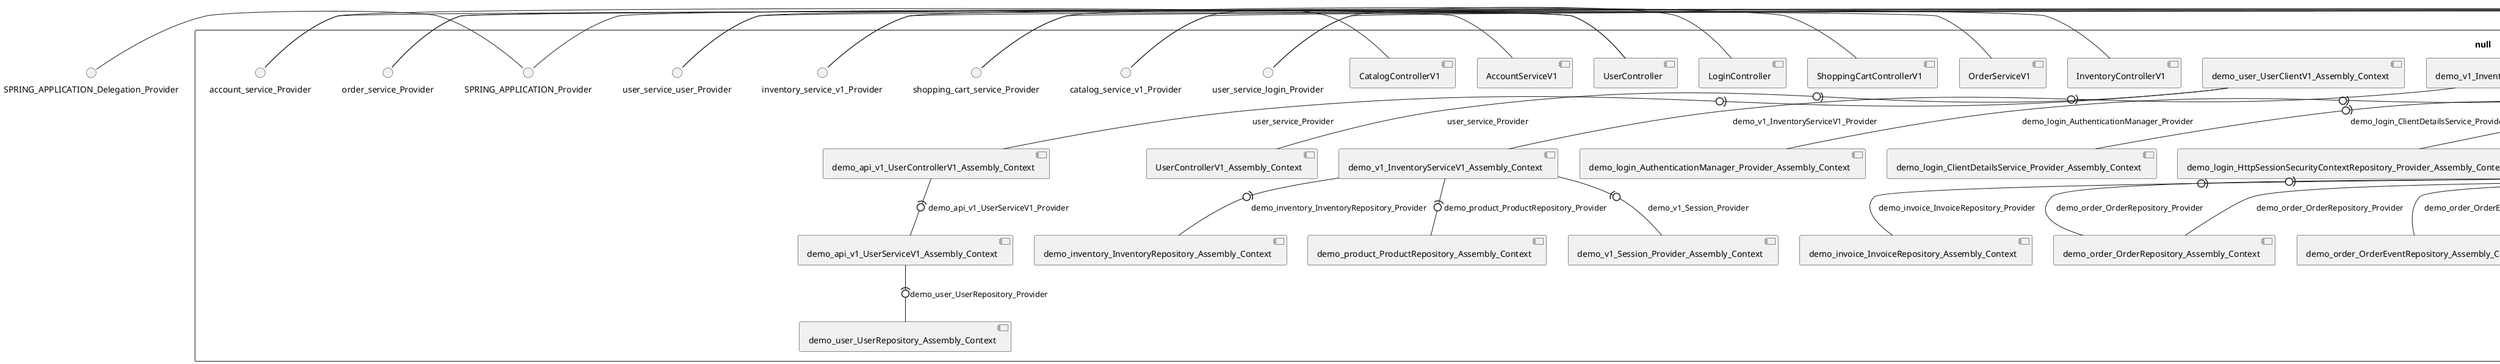 @startuml
skinparam fixCircleLabelOverlapping true
() SPRING_APPLICATION_Delegation_Provider
() account_service_Delegation_Provider
() catalog_service_v1_Delegation_Provider
() inventory_service_v1_Delegation_Provider
() order_service_Delegation_Provider
() shopping_cart_service_Delegation_Provider
() user_service_login_Delegation_Provider
() user_service_user_Delegation_Provider
component null {
SPRING_APPLICATION_Delegation_Provider - SPRING_APPLICATION_Provider
SPRING_APPLICATION_Provider - [UserController]
account_service_Delegation_Provider - account_service_Provider
account_service_Provider - [AccountServiceV1]
catalog_service_v1_Delegation_Provider - catalog_service_v1_Provider
catalog_service_v1_Provider - [CatalogControllerV1]
[demo_UserService_Assembly_Context] -(0- [demo_UserRepository_Assembly_Context] : demo_UserRepository_Provider
[demo_UserController_Assembly_Context] -(0- [demo_UserService_Assembly_Context] : demo_UserService_Provider
[demo_api_v1_AccountServiceV1_Assembly_Context] -(0- [demo_account_AccountRepository_Assembly_Context] : demo_account_AccountRepository_Provider
[demo_api_v1_AccountControllerV1_Assembly_Context] -(0- [demo_api_v1_AccountServiceV1_Assembly_Context] : demo_api_v1_AccountServiceV1_Provider
[demo_api_v1_CatalogControllerV1_Assembly_Context] -(0- [demo_api_v1_CatalogServiceV1_Assembly_Context] : demo_api_v1_CatalogServiceV1_Provider
[demo_api_v1_AccountServiceV1_Assembly_Context] -(0- [demo_api_v1_OAuth2RestTemplate_Provider_Assembly_Context] : demo_api_v1_OAuth2RestTemplate_Provider
[demo_api_v1_OrderServiceV1_Assembly_Context] -(0- [demo_api_v1_OAuth2RestTemplate_Provider_Assembly_Context] : demo_api_v1_OAuth2RestTemplate_Provider
[demo_api_v1_ShoppingCartServiceV1_Assembly_Context] -(0- [demo_api_v1_OAuth2RestTemplate_Provider_Assembly_Context] : demo_api_v1_OAuth2RestTemplate_Provider
[demo_api_v1_OrderControllerV1_Assembly_Context] -(0- [demo_api_v1_OrderServiceV1_Assembly_Context] : demo_api_v1_OrderServiceV1_Provider
[demo_api_v1_ShoppingCartServiceV1_Assembly_Context] -(0- [demo_api_v1_RestTemplate_Provider_Assembly_Context] : demo_api_v1_RestTemplate_Provider
[demo_api_v1_CatalogServiceV1_Assembly_Context] -(0- [demo_api_v1_RestTemplate_Provider_Assembly_Context] : demo_api_v1_RestTemplate_Provider
[demo_api_v1_ShoppingCartControllerV1_Assembly_Context] -(0- [demo_api_v1_ShoppingCartServiceV1_Assembly_Context] : demo_api_v1_ShoppingCartServiceV1_Provider
[demo_api_v1_UserControllerV1_Assembly_Context] -(0- [demo_api_v1_UserServiceV1_Assembly_Context] : demo_api_v1_UserServiceV1_Provider
[demo_api_v1_ShoppingCartServiceV1_Assembly_Context] -(0- [demo_cart_CartEventRepository_Assembly_Context] : demo_cart_CartEventRepository_Provider
[demo_api_v1_CatalogServiceV1_Assembly_Context] -(0- [demo_catalog_CatalogInfoRepository_Assembly_Context] : demo_catalog_CatalogInfoRepository_Provider
[demo_v1_InventoryServiceV1_Assembly_Context] -(0- [demo_inventory_InventoryRepository_Assembly_Context] : demo_inventory_InventoryRepository_Provider
[demo_config_DatabaseInitializer_Assembly_Context] -(0- [demo_invoice_InvoiceRepository_Assembly_Context] : demo_invoice_InvoiceRepository_Provider
[demo_login_LoginController_Assembly_Context] -(0- [demo_login_AuthenticationManager_Provider_Assembly_Context] : demo_login_AuthenticationManager_Provider
[demo_login_LoginController_Assembly_Context] -(0- [demo_login_ClientDetailsService_Provider_Assembly_Context] : demo_login_ClientDetailsService_Provider
[demo_login_LoginController_Assembly_Context] -(0- [demo_login_HttpSessionSecurityContextRepository_Provider_Assembly_Context] : demo_login_HttpSessionSecurityContextRepository_Provider
[demo_api_v1_OrderServiceV1_Assembly_Context] -(0- [demo_order_OrderEventRepository_Assembly_Context] : demo_order_OrderEventRepository_Provider
[demo_api_v1_OrderServiceV1_Assembly_Context] -(0- [demo_order_OrderRepository_Assembly_Context] : demo_order_OrderRepository_Provider
[demo_config_DatabaseInitializer_Assembly_Context] -(0- [demo_order_OrderRepository_Assembly_Context] : demo_order_OrderRepository_Provider
[demo_v1_InventoryServiceV1_Assembly_Context] -(0- [demo_product_ProductRepository_Assembly_Context] : demo_product_ProductRepository_Provider
[demo_api_v1_UserServiceV1_Assembly_Context] -(0- [demo_user_UserRepository_Assembly_Context] : demo_user_UserRepository_Provider
[demo_v1_InventoryControllerV1_Assembly_Context] -(0- [demo_v1_InventoryServiceV1_Assembly_Context] : demo_v1_InventoryServiceV1_Provider
[demo_v1_InventoryServiceV1_Assembly_Context] -(0- [demo_v1_Session_Provider_Assembly_Context] : demo_v1_Session_Provider
inventory_service_v1_Delegation_Provider - inventory_service_v1_Provider
inventory_service_v1_Provider - [InventoryControllerV1]
order_service_Delegation_Provider - order_service_Provider
order_service_Provider - [OrderServiceV1]
shopping_cart_service_Delegation_Provider - shopping_cart_service_Provider
shopping_cart_service_Provider - [ShoppingCartControllerV1]
[demo_user_UserClientV1_Assembly_Context] -(0- [UserControllerV1_Assembly_Context] : user_service_Provider
[demo_user_UserClientV1_Assembly_Context] -(0- [demo_api_v1_UserControllerV1_Assembly_Context] : user_service_Provider
user_service_login_Delegation_Provider - user_service_login_Provider
user_service_login_Provider - [LoginController]
user_service_user_Delegation_Provider - user_service_user_Provider
user_service_user_Provider - [UserController]
[AccountServiceV1_Assembly_Context] [[kbastani-spring-cloud-event-sourcing-example.repository#_lZlYZL8UEe6-e-j3xpF_rg]]
[CatalogControllerV1_Assembly_Context] [[kbastani-spring-cloud-event-sourcing-example.repository#_lZlYZL8UEe6-e-j3xpF_rg]]
[DatabaseInitializer_Assembly_Context] [[kbastani-spring-cloud-event-sourcing-example.repository#_lZlYZL8UEe6-e-j3xpF_rg]]
[InventoryControllerV1_Assembly_Context] [[kbastani-spring-cloud-event-sourcing-example.repository#_lZlYZL8UEe6-e-j3xpF_rg]]
[LoginController_Assembly_Context] [[kbastani-spring-cloud-event-sourcing-example.repository#_lZlYZL8UEe6-e-j3xpF_rg]]
[OrderServiceV1_Assembly_Context] [[kbastani-spring-cloud-event-sourcing-example.repository#_lZlYZL8UEe6-e-j3xpF_rg]]
[ShoppingCartControllerV1_Assembly_Context] [[kbastani-spring-cloud-event-sourcing-example.repository#_lZlYZL8UEe6-e-j3xpF_rg]]
[UserControllerV1_Assembly_Context] [[kbastani-spring-cloud-event-sourcing-example.repository#_lZlYZL8UEe6-e-j3xpF_rg]]
[UserController_Assembly_Context] [[kbastani-spring-cloud-event-sourcing-example.repository#_lZlYZL8UEe6-e-j3xpF_rg]]
[demo_UserController_Assembly_Context] [[kbastani-spring-cloud-event-sourcing-example.repository#_lZlYZL8UEe6-e-j3xpF_rg]]
[demo_UserRepository_Assembly_Context] [[kbastani-spring-cloud-event-sourcing-example.repository#_lZlYZL8UEe6-e-j3xpF_rg]]
[demo_UserService_Assembly_Context] [[kbastani-spring-cloud-event-sourcing-example.repository#_lZlYZL8UEe6-e-j3xpF_rg]]
[demo_account_AccountRepository_Assembly_Context] [[kbastani-spring-cloud-event-sourcing-example.repository#_lZlYZL8UEe6-e-j3xpF_rg]]
[demo_api_v1_AccountControllerV1_Assembly_Context] [[kbastani-spring-cloud-event-sourcing-example.repository#_lZlYZL8UEe6-e-j3xpF_rg]]
[demo_api_v1_AccountServiceV1_Assembly_Context] [[kbastani-spring-cloud-event-sourcing-example.repository#_lZlYZL8UEe6-e-j3xpF_rg]]
[demo_api_v1_CatalogControllerV1_Assembly_Context] [[kbastani-spring-cloud-event-sourcing-example.repository#_lZlYZL8UEe6-e-j3xpF_rg]]
[demo_api_v1_CatalogServiceV1_Assembly_Context] [[kbastani-spring-cloud-event-sourcing-example.repository#_lZlYZL8UEe6-e-j3xpF_rg]]
[demo_api_v1_OAuth2RestTemplate_Provider_Assembly_Context] [[kbastani-spring-cloud-event-sourcing-example.repository#_lZlYZL8UEe6-e-j3xpF_rg]]
[demo_api_v1_OrderControllerV1_Assembly_Context] [[kbastani-spring-cloud-event-sourcing-example.repository#_lZlYZL8UEe6-e-j3xpF_rg]]
[demo_api_v1_OrderServiceV1_Assembly_Context] [[kbastani-spring-cloud-event-sourcing-example.repository#_lZlYZL8UEe6-e-j3xpF_rg]]
[demo_api_v1_RestTemplate_Provider_Assembly_Context] [[kbastani-spring-cloud-event-sourcing-example.repository#_lZlYZL8UEe6-e-j3xpF_rg]]
[demo_api_v1_ShoppingCartControllerV1_Assembly_Context] [[kbastani-spring-cloud-event-sourcing-example.repository#_lZlYZL8UEe6-e-j3xpF_rg]]
[demo_api_v1_ShoppingCartServiceV1_Assembly_Context] [[kbastani-spring-cloud-event-sourcing-example.repository#_lZlYZL8UEe6-e-j3xpF_rg]]
[demo_api_v1_UserControllerV1_Assembly_Context] [[kbastani-spring-cloud-event-sourcing-example.repository#_lZlYZL8UEe6-e-j3xpF_rg]]
[demo_api_v1_UserServiceV1_Assembly_Context] [[kbastani-spring-cloud-event-sourcing-example.repository#_lZlYZL8UEe6-e-j3xpF_rg]]
[demo_cart_CartEventRepository_Assembly_Context] [[kbastani-spring-cloud-event-sourcing-example.repository#_lZlYZL8UEe6-e-j3xpF_rg]]
[demo_catalog_CatalogInfoRepository_Assembly_Context] [[kbastani-spring-cloud-event-sourcing-example.repository#_lZlYZL8UEe6-e-j3xpF_rg]]
[demo_config_DatabaseInitializer_Assembly_Context] [[kbastani-spring-cloud-event-sourcing-example.repository#_lZlYZL8UEe6-e-j3xpF_rg]]
[demo_inventory_InventoryRepository_Assembly_Context] [[kbastani-spring-cloud-event-sourcing-example.repository#_lZlYZL8UEe6-e-j3xpF_rg]]
[demo_invoice_InvoiceRepository_Assembly_Context] [[kbastani-spring-cloud-event-sourcing-example.repository#_lZlYZL8UEe6-e-j3xpF_rg]]
[demo_login_AuthenticationManager_Provider_Assembly_Context] [[kbastani-spring-cloud-event-sourcing-example.repository#_lZlYZL8UEe6-e-j3xpF_rg]]
[demo_login_ClientDetailsService_Provider_Assembly_Context] [[kbastani-spring-cloud-event-sourcing-example.repository#_lZlYZL8UEe6-e-j3xpF_rg]]
[demo_login_HttpSessionSecurityContextRepository_Provider_Assembly_Context] [[kbastani-spring-cloud-event-sourcing-example.repository#_lZlYZL8UEe6-e-j3xpF_rg]]
[demo_login_LoginController_Assembly_Context] [[kbastani-spring-cloud-event-sourcing-example.repository#_lZlYZL8UEe6-e-j3xpF_rg]]
[demo_login_UserController_Assembly_Context] [[kbastani-spring-cloud-event-sourcing-example.repository#_lZlYZL8UEe6-e-j3xpF_rg]]
[demo_order_OrderEventRepository_Assembly_Context] [[kbastani-spring-cloud-event-sourcing-example.repository#_lZlYZL8UEe6-e-j3xpF_rg]]
[demo_order_OrderRepository_Assembly_Context] [[kbastani-spring-cloud-event-sourcing-example.repository#_lZlYZL8UEe6-e-j3xpF_rg]]
[demo_product_ProductRepository_Assembly_Context] [[kbastani-spring-cloud-event-sourcing-example.repository#_lZlYZL8UEe6-e-j3xpF_rg]]
[demo_user_UserClientV1_Assembly_Context] [[kbastani-spring-cloud-event-sourcing-example.repository#_lZlYZL8UEe6-e-j3xpF_rg]]
[demo_user_UserRepository_Assembly_Context] [[kbastani-spring-cloud-event-sourcing-example.repository#_lZlYZL8UEe6-e-j3xpF_rg]]
[demo_v1_InventoryControllerV1_Assembly_Context] [[kbastani-spring-cloud-event-sourcing-example.repository#_lZlYZL8UEe6-e-j3xpF_rg]]
[demo_v1_InventoryServiceV1_Assembly_Context] [[kbastani-spring-cloud-event-sourcing-example.repository#_lZlYZL8UEe6-e-j3xpF_rg]]
[demo_v1_Session_Provider_Assembly_Context] [[kbastani-spring-cloud-event-sourcing-example.repository#_lZlYZL8UEe6-e-j3xpF_rg]]
}

@enduml
